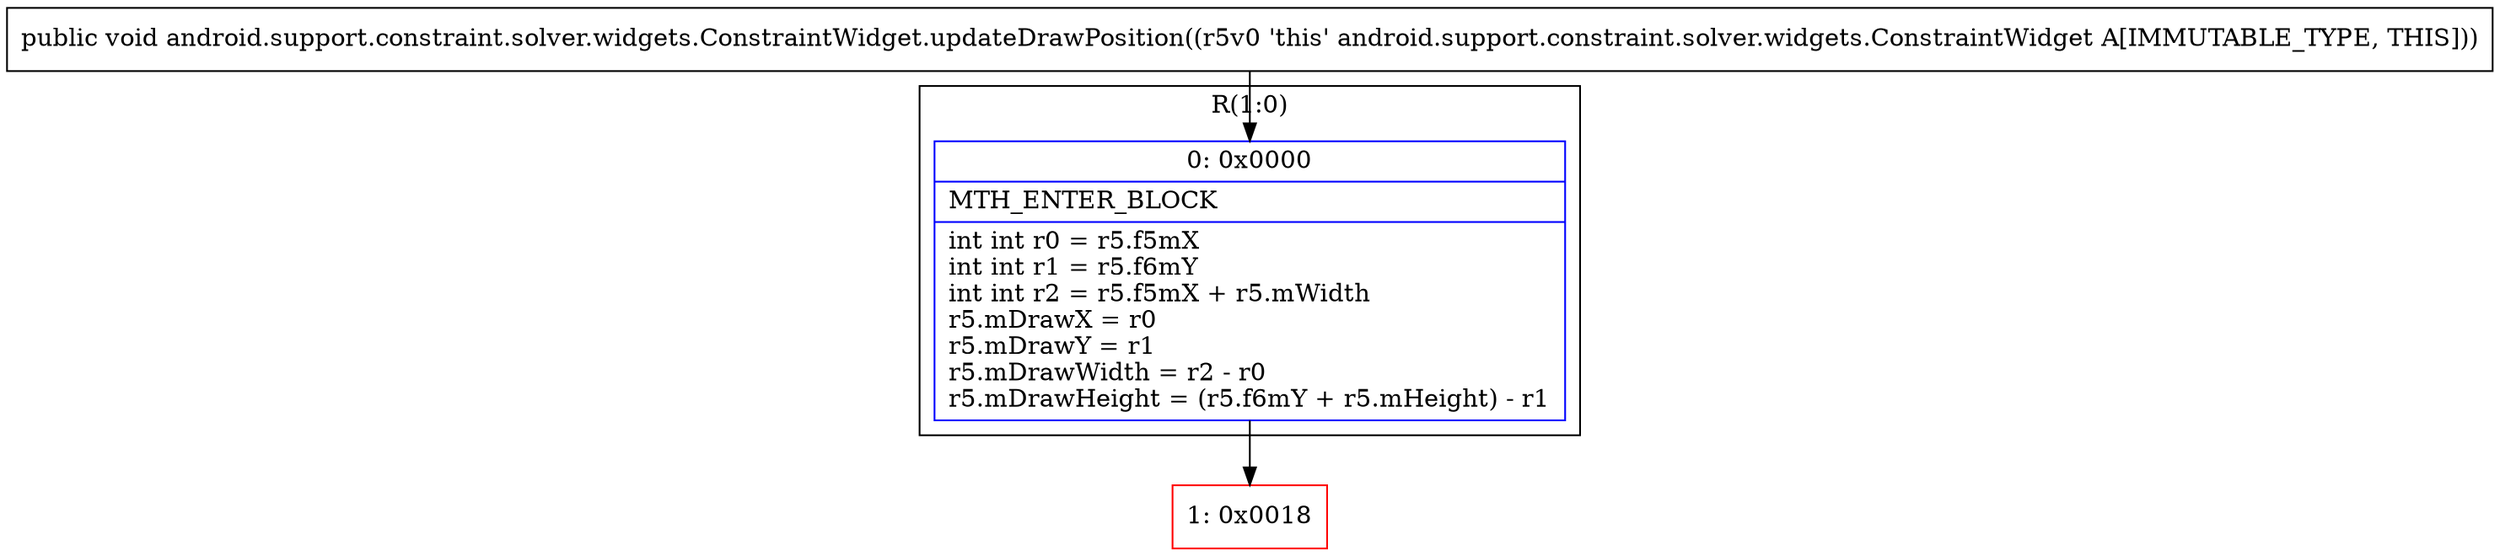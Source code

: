 digraph "CFG forandroid.support.constraint.solver.widgets.ConstraintWidget.updateDrawPosition()V" {
subgraph cluster_Region_1996051527 {
label = "R(1:0)";
node [shape=record,color=blue];
Node_0 [shape=record,label="{0\:\ 0x0000|MTH_ENTER_BLOCK\l|int int r0 = r5.f5mX\lint int r1 = r5.f6mY\lint int r2 = r5.f5mX + r5.mWidth\lr5.mDrawX = r0\lr5.mDrawY = r1\lr5.mDrawWidth = r2 \- r0\lr5.mDrawHeight = (r5.f6mY + r5.mHeight) \- r1\l}"];
}
Node_1 [shape=record,color=red,label="{1\:\ 0x0018}"];
MethodNode[shape=record,label="{public void android.support.constraint.solver.widgets.ConstraintWidget.updateDrawPosition((r5v0 'this' android.support.constraint.solver.widgets.ConstraintWidget A[IMMUTABLE_TYPE, THIS])) }"];
MethodNode -> Node_0;
Node_0 -> Node_1;
}

